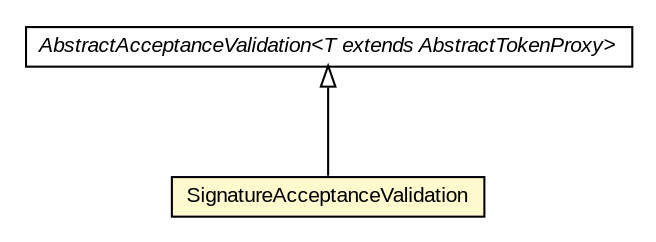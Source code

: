 #!/usr/local/bin/dot
#
# Class diagram 
# Generated by UMLGraph version R5_6-24-gf6e263 (http://www.umlgraph.org/)
#

digraph G {
	edge [fontname="arial",fontsize=10,labelfontname="arial",labelfontsize=10];
	node [fontname="arial",fontsize=10,shape=plaintext];
	nodesep=0.25;
	ranksep=0.5;
	// eu.europa.esig.dss.validation.process.bbb.sav.SignatureAcceptanceValidation
	c607426 [label=<<table title="eu.europa.esig.dss.validation.process.bbb.sav.SignatureAcceptanceValidation" border="0" cellborder="1" cellspacing="0" cellpadding="2" port="p" bgcolor="lemonChiffon" href="./SignatureAcceptanceValidation.html">
		<tr><td><table border="0" cellspacing="0" cellpadding="1">
<tr><td align="center" balign="center"> SignatureAcceptanceValidation </td></tr>
		</table></td></tr>
		</table>>, URL="./SignatureAcceptanceValidation.html", fontname="arial", fontcolor="black", fontsize=10.0];
	// eu.europa.esig.dss.validation.process.bbb.sav.AbstractAcceptanceValidation<T extends eu.europa.esig.dss.validation.reports.wrapper.AbstractTokenProxy>
	c607428 [label=<<table title="eu.europa.esig.dss.validation.process.bbb.sav.AbstractAcceptanceValidation" border="0" cellborder="1" cellspacing="0" cellpadding="2" port="p" href="./AbstractAcceptanceValidation.html">
		<tr><td><table border="0" cellspacing="0" cellpadding="1">
<tr><td align="center" balign="center"><font face="arial italic"> AbstractAcceptanceValidation&lt;T extends AbstractTokenProxy&gt; </font></td></tr>
		</table></td></tr>
		</table>>, URL="./AbstractAcceptanceValidation.html", fontname="arial", fontcolor="black", fontsize=10.0];
	//eu.europa.esig.dss.validation.process.bbb.sav.SignatureAcceptanceValidation extends eu.europa.esig.dss.validation.process.bbb.sav.AbstractAcceptanceValidation<eu.europa.esig.dss.validation.reports.wrapper.SignatureWrapper>
	c607428:p -> c607426:p [dir=back,arrowtail=empty];
}

